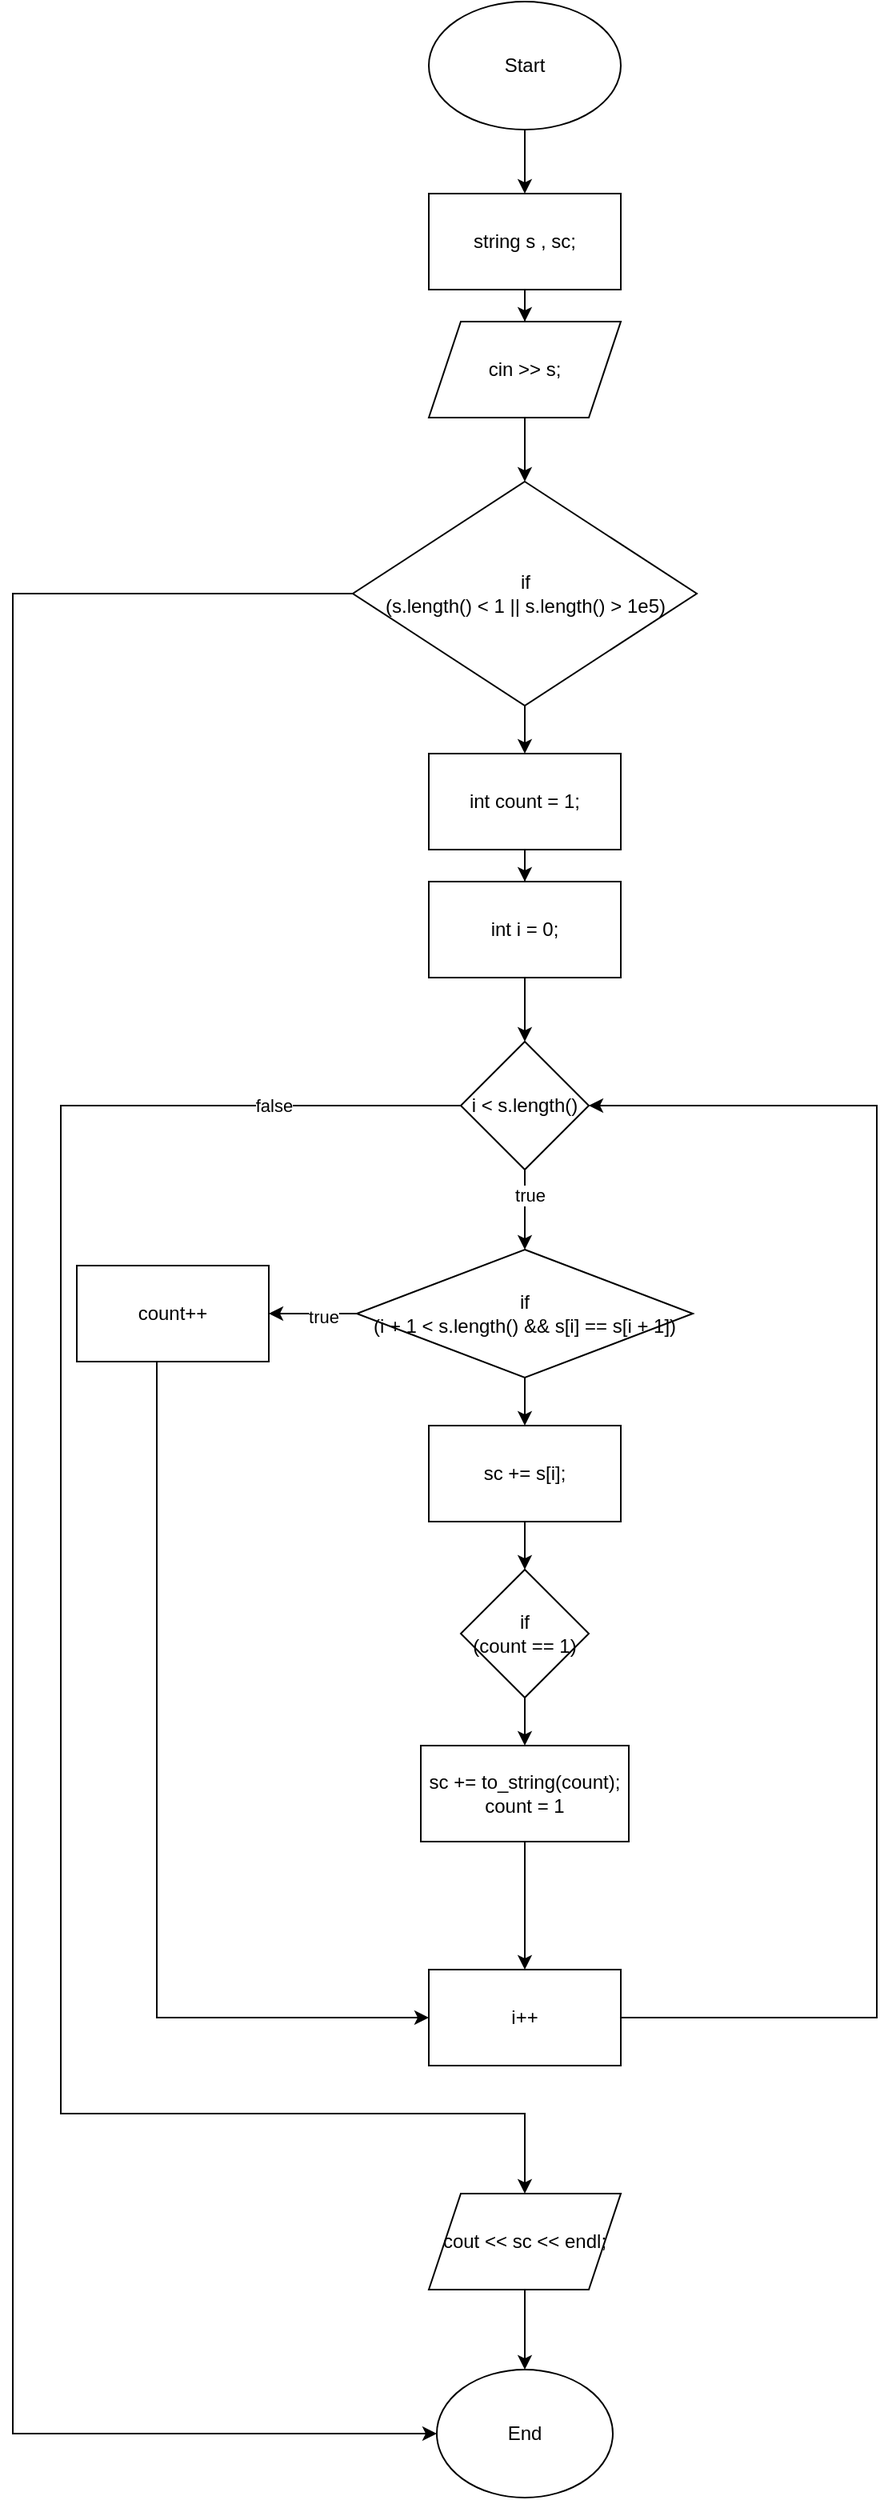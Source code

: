 <mxfile version="24.8.6">
  <diagram id="xSYBsKMIqfWmJc_5MnQM" name="Page-1">
    <mxGraphModel dx="1295" dy="1496" grid="1" gridSize="10" guides="1" tooltips="1" connect="1" arrows="1" fold="1" page="1" pageScale="1" pageWidth="827" pageHeight="1169" math="0" shadow="0">
      <root>
        <mxCell id="0" />
        <mxCell id="1" parent="0" />
        <mxCell id="MB__jQR0h7dVrdbR8Cya-3" value="" style="edgeStyle=orthogonalEdgeStyle;rounded=0;orthogonalLoop=1;jettySize=auto;html=1;" edge="1" parent="1" source="MB__jQR0h7dVrdbR8Cya-1" target="MB__jQR0h7dVrdbR8Cya-2">
          <mxGeometry relative="1" as="geometry" />
        </mxCell>
        <mxCell id="MB__jQR0h7dVrdbR8Cya-1" value="Start" style="ellipse;whiteSpace=wrap;html=1;" vertex="1" parent="1">
          <mxGeometry x="330" y="40" width="120" height="80" as="geometry" />
        </mxCell>
        <mxCell id="MB__jQR0h7dVrdbR8Cya-5" value="" style="edgeStyle=orthogonalEdgeStyle;rounded=0;orthogonalLoop=1;jettySize=auto;html=1;" edge="1" parent="1" source="MB__jQR0h7dVrdbR8Cya-2" target="MB__jQR0h7dVrdbR8Cya-4">
          <mxGeometry relative="1" as="geometry" />
        </mxCell>
        <mxCell id="MB__jQR0h7dVrdbR8Cya-2" value="string s , sc;" style="whiteSpace=wrap;html=1;" vertex="1" parent="1">
          <mxGeometry x="330" y="160" width="120" height="60" as="geometry" />
        </mxCell>
        <mxCell id="MB__jQR0h7dVrdbR8Cya-7" value="" style="edgeStyle=orthogonalEdgeStyle;rounded=0;orthogonalLoop=1;jettySize=auto;html=1;" edge="1" parent="1" source="MB__jQR0h7dVrdbR8Cya-4" target="MB__jQR0h7dVrdbR8Cya-6">
          <mxGeometry relative="1" as="geometry" />
        </mxCell>
        <mxCell id="MB__jQR0h7dVrdbR8Cya-4" value="cin &amp;gt;&amp;gt; s;" style="shape=parallelogram;perimeter=parallelogramPerimeter;whiteSpace=wrap;html=1;fixedSize=1;" vertex="1" parent="1">
          <mxGeometry x="330" y="240" width="120" height="60" as="geometry" />
        </mxCell>
        <mxCell id="MB__jQR0h7dVrdbR8Cya-8" style="edgeStyle=orthogonalEdgeStyle;rounded=0;orthogonalLoop=1;jettySize=auto;html=1;entryX=0;entryY=0.5;entryDx=0;entryDy=0;" edge="1" parent="1" source="MB__jQR0h7dVrdbR8Cya-6" target="MB__jQR0h7dVrdbR8Cya-33">
          <mxGeometry relative="1" as="geometry">
            <mxPoint x="140" y="410" as="targetPoint" />
            <Array as="points">
              <mxPoint x="70" y="410" />
              <mxPoint x="70" y="1560" />
            </Array>
          </mxGeometry>
        </mxCell>
        <mxCell id="MB__jQR0h7dVrdbR8Cya-10" value="" style="edgeStyle=orthogonalEdgeStyle;rounded=0;orthogonalLoop=1;jettySize=auto;html=1;" edge="1" parent="1" source="MB__jQR0h7dVrdbR8Cya-6" target="MB__jQR0h7dVrdbR8Cya-9">
          <mxGeometry relative="1" as="geometry" />
        </mxCell>
        <mxCell id="MB__jQR0h7dVrdbR8Cya-6" value="if&lt;div&gt;(s.length() &amp;lt; 1 || s.length() &amp;gt; 1e5)&lt;/div&gt;" style="rhombus;whiteSpace=wrap;html=1;" vertex="1" parent="1">
          <mxGeometry x="282.5" y="340" width="215" height="140" as="geometry" />
        </mxCell>
        <mxCell id="MB__jQR0h7dVrdbR8Cya-12" value="" style="edgeStyle=orthogonalEdgeStyle;rounded=0;orthogonalLoop=1;jettySize=auto;html=1;" edge="1" parent="1" source="MB__jQR0h7dVrdbR8Cya-9" target="MB__jQR0h7dVrdbR8Cya-11">
          <mxGeometry relative="1" as="geometry" />
        </mxCell>
        <mxCell id="MB__jQR0h7dVrdbR8Cya-9" value="int count = 1;" style="whiteSpace=wrap;html=1;" vertex="1" parent="1">
          <mxGeometry x="330" y="510" width="120" height="60" as="geometry" />
        </mxCell>
        <mxCell id="MB__jQR0h7dVrdbR8Cya-14" value="" style="edgeStyle=orthogonalEdgeStyle;rounded=0;orthogonalLoop=1;jettySize=auto;html=1;" edge="1" parent="1" source="MB__jQR0h7dVrdbR8Cya-11" target="MB__jQR0h7dVrdbR8Cya-13">
          <mxGeometry relative="1" as="geometry" />
        </mxCell>
        <mxCell id="MB__jQR0h7dVrdbR8Cya-11" value="int i = 0;" style="whiteSpace=wrap;html=1;" vertex="1" parent="1">
          <mxGeometry x="330" y="590" width="120" height="60" as="geometry" />
        </mxCell>
        <mxCell id="MB__jQR0h7dVrdbR8Cya-16" value="" style="edgeStyle=orthogonalEdgeStyle;rounded=0;orthogonalLoop=1;jettySize=auto;html=1;" edge="1" parent="1" source="MB__jQR0h7dVrdbR8Cya-13" target="MB__jQR0h7dVrdbR8Cya-15">
          <mxGeometry relative="1" as="geometry" />
        </mxCell>
        <mxCell id="MB__jQR0h7dVrdbR8Cya-36" value="true" style="edgeLabel;html=1;align=center;verticalAlign=middle;resizable=0;points=[];" vertex="1" connectable="0" parent="MB__jQR0h7dVrdbR8Cya-16">
          <mxGeometry x="-0.36" y="3" relative="1" as="geometry">
            <mxPoint as="offset" />
          </mxGeometry>
        </mxCell>
        <mxCell id="MB__jQR0h7dVrdbR8Cya-37" style="edgeStyle=orthogonalEdgeStyle;rounded=0;orthogonalLoop=1;jettySize=auto;html=1;entryX=0.5;entryY=0;entryDx=0;entryDy=0;" edge="1" parent="1" source="MB__jQR0h7dVrdbR8Cya-13" target="MB__jQR0h7dVrdbR8Cya-31">
          <mxGeometry relative="1" as="geometry">
            <Array as="points">
              <mxPoint x="100" y="730" />
              <mxPoint x="100" y="1360" />
              <mxPoint x="390" y="1360" />
            </Array>
          </mxGeometry>
        </mxCell>
        <mxCell id="MB__jQR0h7dVrdbR8Cya-38" value="false" style="edgeLabel;html=1;align=center;verticalAlign=middle;resizable=0;points=[];" vertex="1" connectable="0" parent="MB__jQR0h7dVrdbR8Cya-37">
          <mxGeometry x="-0.807" relative="1" as="geometry">
            <mxPoint as="offset" />
          </mxGeometry>
        </mxCell>
        <mxCell id="MB__jQR0h7dVrdbR8Cya-13" value="i &amp;lt; s.length()" style="rhombus;whiteSpace=wrap;html=1;" vertex="1" parent="1">
          <mxGeometry x="350" y="690" width="80" height="80" as="geometry" />
        </mxCell>
        <mxCell id="MB__jQR0h7dVrdbR8Cya-18" value="" style="edgeStyle=orthogonalEdgeStyle;rounded=0;orthogonalLoop=1;jettySize=auto;html=1;" edge="1" parent="1" source="MB__jQR0h7dVrdbR8Cya-15" target="MB__jQR0h7dVrdbR8Cya-17">
          <mxGeometry relative="1" as="geometry" />
        </mxCell>
        <mxCell id="MB__jQR0h7dVrdbR8Cya-19" value="true" style="edgeLabel;html=1;align=center;verticalAlign=middle;resizable=0;points=[];" vertex="1" connectable="0" parent="MB__jQR0h7dVrdbR8Cya-18">
          <mxGeometry x="-0.244" y="2" relative="1" as="geometry">
            <mxPoint as="offset" />
          </mxGeometry>
        </mxCell>
        <mxCell id="MB__jQR0h7dVrdbR8Cya-23" value="" style="edgeStyle=orthogonalEdgeStyle;rounded=0;orthogonalLoop=1;jettySize=auto;html=1;" edge="1" parent="1" source="MB__jQR0h7dVrdbR8Cya-15" target="MB__jQR0h7dVrdbR8Cya-22">
          <mxGeometry relative="1" as="geometry" />
        </mxCell>
        <mxCell id="MB__jQR0h7dVrdbR8Cya-15" value="if&lt;div&gt;(i + 1 &amp;lt; s.length() &amp;amp;&amp;amp; s[i] == s[i + 1])&lt;/div&gt;" style="rhombus;whiteSpace=wrap;html=1;" vertex="1" parent="1">
          <mxGeometry x="285" y="820" width="210" height="80" as="geometry" />
        </mxCell>
        <mxCell id="MB__jQR0h7dVrdbR8Cya-35" style="edgeStyle=orthogonalEdgeStyle;rounded=0;orthogonalLoop=1;jettySize=auto;html=1;entryX=0;entryY=0.5;entryDx=0;entryDy=0;" edge="1" parent="1" source="MB__jQR0h7dVrdbR8Cya-17" target="MB__jQR0h7dVrdbR8Cya-28">
          <mxGeometry relative="1" as="geometry">
            <Array as="points">
              <mxPoint x="160" y="1300" />
            </Array>
          </mxGeometry>
        </mxCell>
        <mxCell id="MB__jQR0h7dVrdbR8Cya-17" value="count++" style="whiteSpace=wrap;html=1;" vertex="1" parent="1">
          <mxGeometry x="110" y="830" width="120" height="60" as="geometry" />
        </mxCell>
        <mxCell id="MB__jQR0h7dVrdbR8Cya-25" value="" style="edgeStyle=orthogonalEdgeStyle;rounded=0;orthogonalLoop=1;jettySize=auto;html=1;" edge="1" parent="1" source="MB__jQR0h7dVrdbR8Cya-22" target="MB__jQR0h7dVrdbR8Cya-24">
          <mxGeometry relative="1" as="geometry" />
        </mxCell>
        <mxCell id="MB__jQR0h7dVrdbR8Cya-22" value="sc += s[i];" style="whiteSpace=wrap;html=1;" vertex="1" parent="1">
          <mxGeometry x="330" y="930" width="120" height="60" as="geometry" />
        </mxCell>
        <mxCell id="MB__jQR0h7dVrdbR8Cya-27" value="" style="edgeStyle=orthogonalEdgeStyle;rounded=0;orthogonalLoop=1;jettySize=auto;html=1;" edge="1" parent="1" source="MB__jQR0h7dVrdbR8Cya-24" target="MB__jQR0h7dVrdbR8Cya-26">
          <mxGeometry relative="1" as="geometry" />
        </mxCell>
        <mxCell id="MB__jQR0h7dVrdbR8Cya-24" value="if&lt;div&gt;(count == 1)&lt;/div&gt;" style="rhombus;whiteSpace=wrap;html=1;" vertex="1" parent="1">
          <mxGeometry x="350" y="1020" width="80" height="80" as="geometry" />
        </mxCell>
        <mxCell id="MB__jQR0h7dVrdbR8Cya-29" value="" style="edgeStyle=orthogonalEdgeStyle;rounded=0;orthogonalLoop=1;jettySize=auto;html=1;" edge="1" parent="1" source="MB__jQR0h7dVrdbR8Cya-26" target="MB__jQR0h7dVrdbR8Cya-28">
          <mxGeometry relative="1" as="geometry" />
        </mxCell>
        <mxCell id="MB__jQR0h7dVrdbR8Cya-26" value="sc += to_string(count);&lt;div&gt;count = 1&lt;/div&gt;" style="whiteSpace=wrap;html=1;" vertex="1" parent="1">
          <mxGeometry x="325" y="1130" width="130" height="60" as="geometry" />
        </mxCell>
        <mxCell id="MB__jQR0h7dVrdbR8Cya-30" style="edgeStyle=orthogonalEdgeStyle;rounded=0;orthogonalLoop=1;jettySize=auto;html=1;entryX=1;entryY=0.5;entryDx=0;entryDy=0;" edge="1" parent="1" source="MB__jQR0h7dVrdbR8Cya-28" target="MB__jQR0h7dVrdbR8Cya-13">
          <mxGeometry relative="1" as="geometry">
            <Array as="points">
              <mxPoint x="610" y="1300" />
              <mxPoint x="610" y="730" />
            </Array>
          </mxGeometry>
        </mxCell>
        <mxCell id="MB__jQR0h7dVrdbR8Cya-28" value="i++" style="whiteSpace=wrap;html=1;" vertex="1" parent="1">
          <mxGeometry x="330" y="1270" width="120" height="60" as="geometry" />
        </mxCell>
        <mxCell id="MB__jQR0h7dVrdbR8Cya-39" style="edgeStyle=orthogonalEdgeStyle;rounded=0;orthogonalLoop=1;jettySize=auto;html=1;entryX=0.5;entryY=0;entryDx=0;entryDy=0;" edge="1" parent="1" source="MB__jQR0h7dVrdbR8Cya-31" target="MB__jQR0h7dVrdbR8Cya-33">
          <mxGeometry relative="1" as="geometry" />
        </mxCell>
        <mxCell id="MB__jQR0h7dVrdbR8Cya-31" value="cout &amp;lt;&amp;lt; sc &amp;lt;&amp;lt; endl;" style="shape=parallelogram;perimeter=parallelogramPerimeter;whiteSpace=wrap;html=1;fixedSize=1;" vertex="1" parent="1">
          <mxGeometry x="330" y="1410" width="120" height="60" as="geometry" />
        </mxCell>
        <mxCell id="MB__jQR0h7dVrdbR8Cya-33" value="End" style="ellipse;whiteSpace=wrap;html=1;" vertex="1" parent="1">
          <mxGeometry x="335" y="1520" width="110" height="80" as="geometry" />
        </mxCell>
      </root>
    </mxGraphModel>
  </diagram>
</mxfile>
